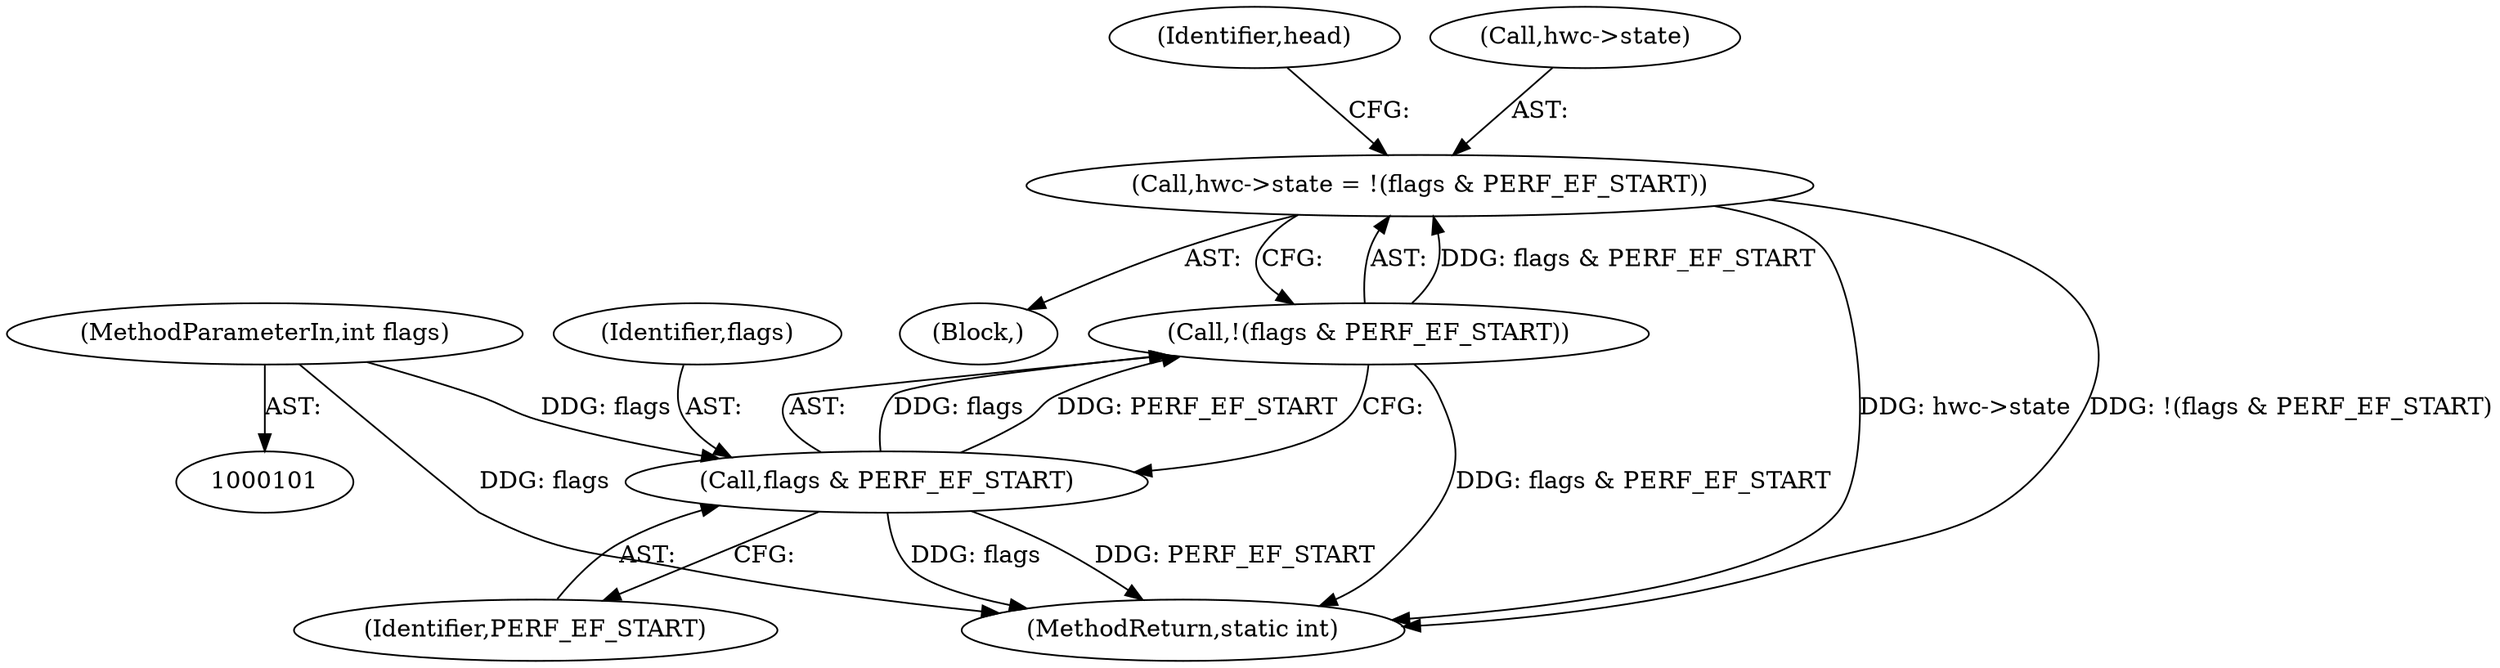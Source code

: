 digraph "0_linux_12ca6ad2e3a896256f086497a7c7406a547ee373_1@pointer" {
"1000132" [label="(Call,hwc->state = !(flags & PERF_EF_START))"];
"1000136" [label="(Call,!(flags & PERF_EF_START))"];
"1000137" [label="(Call,flags & PERF_EF_START)"];
"1000103" [label="(MethodParameterIn,int flags)"];
"1000104" [label="(Block,)"];
"1000138" [label="(Identifier,flags)"];
"1000141" [label="(Identifier,head)"];
"1000139" [label="(Identifier,PERF_EF_START)"];
"1000132" [label="(Call,hwc->state = !(flags & PERF_EF_START))"];
"1000166" [label="(MethodReturn,static int)"];
"1000137" [label="(Call,flags & PERF_EF_START)"];
"1000136" [label="(Call,!(flags & PERF_EF_START))"];
"1000103" [label="(MethodParameterIn,int flags)"];
"1000133" [label="(Call,hwc->state)"];
"1000132" -> "1000104"  [label="AST: "];
"1000132" -> "1000136"  [label="CFG: "];
"1000133" -> "1000132"  [label="AST: "];
"1000136" -> "1000132"  [label="AST: "];
"1000141" -> "1000132"  [label="CFG: "];
"1000132" -> "1000166"  [label="DDG: hwc->state"];
"1000132" -> "1000166"  [label="DDG: !(flags & PERF_EF_START)"];
"1000136" -> "1000132"  [label="DDG: flags & PERF_EF_START"];
"1000136" -> "1000137"  [label="CFG: "];
"1000137" -> "1000136"  [label="AST: "];
"1000136" -> "1000166"  [label="DDG: flags & PERF_EF_START"];
"1000137" -> "1000136"  [label="DDG: flags"];
"1000137" -> "1000136"  [label="DDG: PERF_EF_START"];
"1000137" -> "1000139"  [label="CFG: "];
"1000138" -> "1000137"  [label="AST: "];
"1000139" -> "1000137"  [label="AST: "];
"1000137" -> "1000166"  [label="DDG: PERF_EF_START"];
"1000137" -> "1000166"  [label="DDG: flags"];
"1000103" -> "1000137"  [label="DDG: flags"];
"1000103" -> "1000101"  [label="AST: "];
"1000103" -> "1000166"  [label="DDG: flags"];
}

